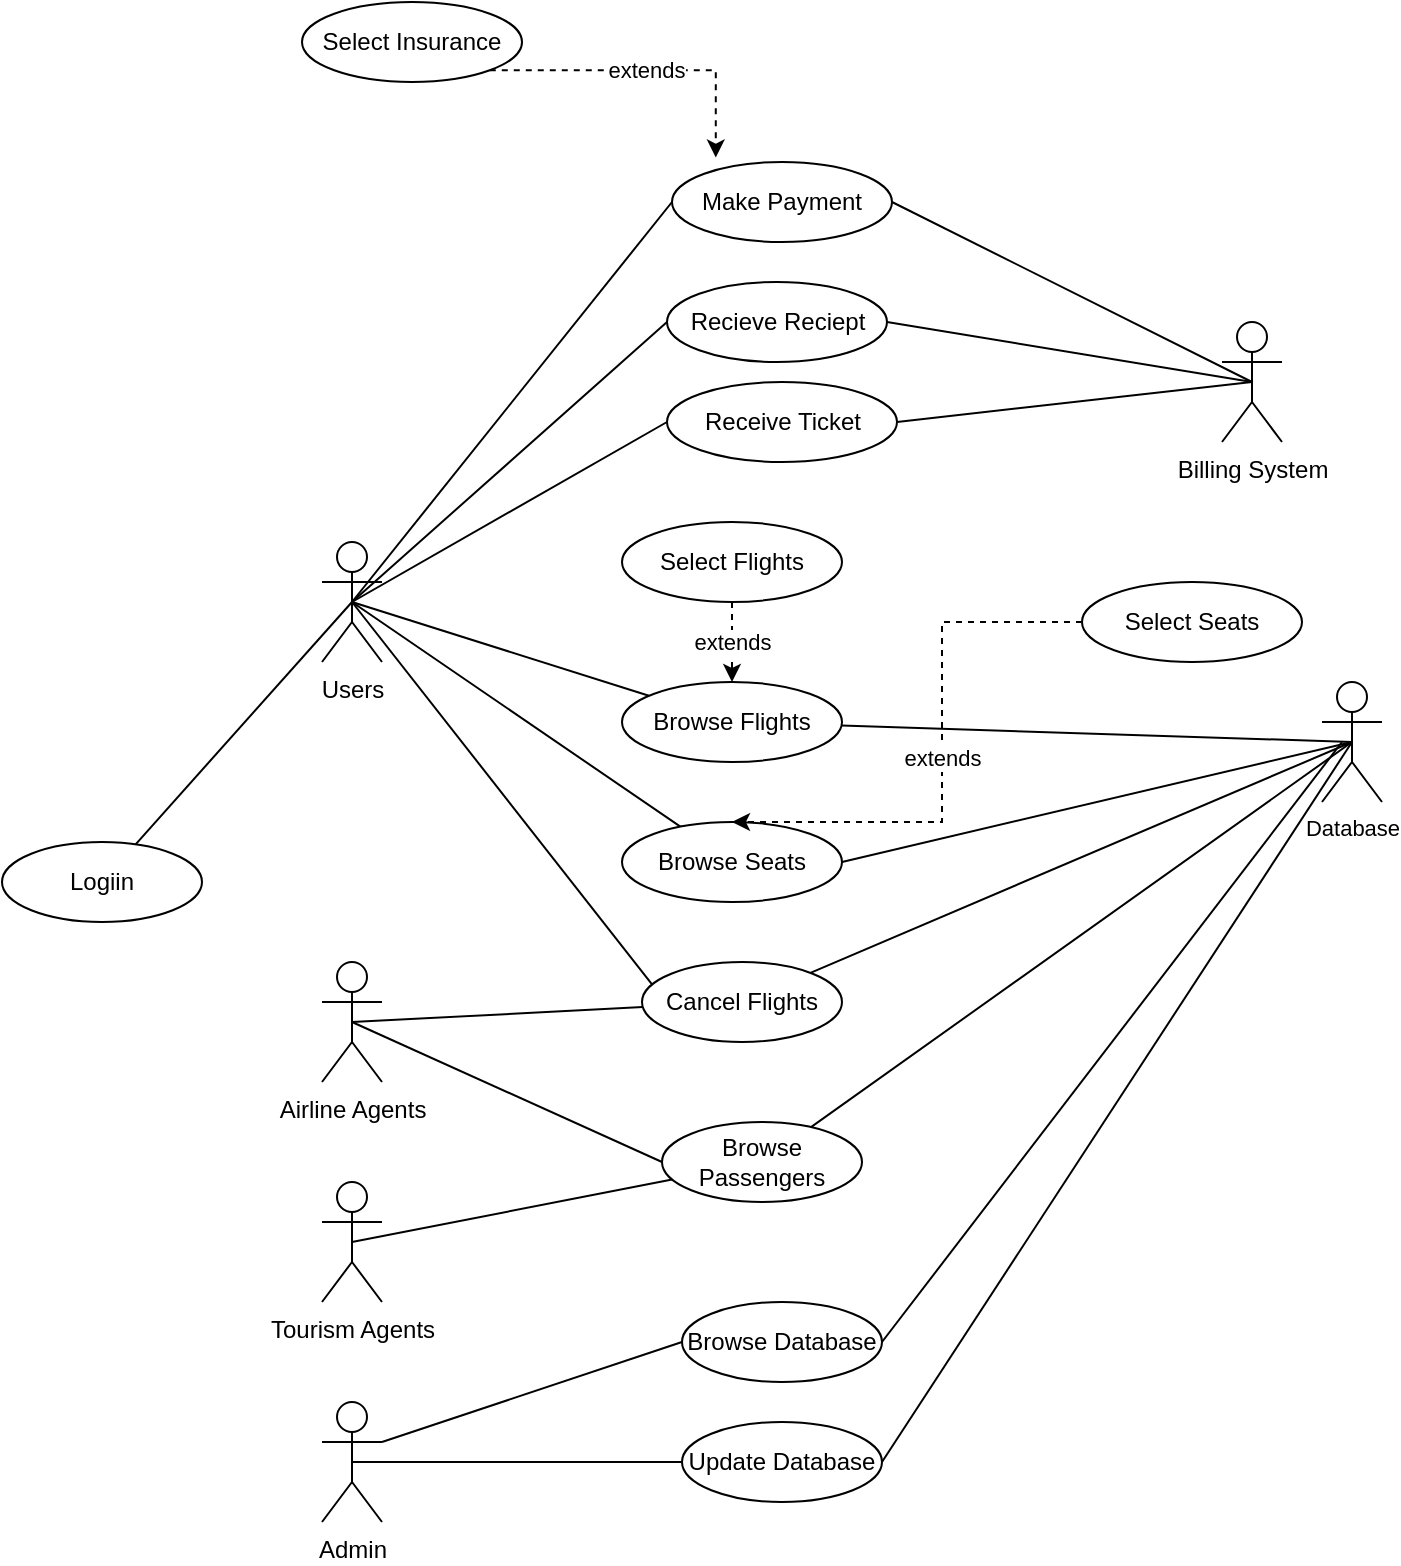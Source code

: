 <mxfile version="22.1.0" type="github">
  <diagram name="Page-1" id="CvHCoohPTtxOVz77Ymkh">
    <mxGraphModel dx="1750" dy="1082" grid="1" gridSize="10" guides="1" tooltips="1" connect="1" arrows="1" fold="1" page="1" pageScale="1" pageWidth="850" pageHeight="1100" math="0" shadow="0">
      <root>
        <mxCell id="0" />
        <mxCell id="1" parent="0" />
        <mxCell id="owy4EGWpPWJeNhBLW80_-42" value="Logiin" style="ellipse;whiteSpace=wrap;html=1;" vertex="1" parent="1">
          <mxGeometry x="80" y="490" width="100" height="40" as="geometry" />
        </mxCell>
        <mxCell id="owy4EGWpPWJeNhBLW80_-43" style="edgeStyle=none;shape=connector;rounded=0;orthogonalLoop=1;jettySize=auto;html=1;exitX=0.5;exitY=0.5;exitDx=0;exitDy=0;exitPerimeter=0;entryX=0;entryY=0.5;entryDx=0;entryDy=0;labelBackgroundColor=default;strokeColor=default;align=center;verticalAlign=middle;fontFamily=Helvetica;fontSize=11;fontColor=default;endArrow=none;" edge="1" parent="1" source="owy4EGWpPWJeNhBLW80_-46" target="owy4EGWpPWJeNhBLW80_-55">
          <mxGeometry relative="1" as="geometry" />
        </mxCell>
        <mxCell id="owy4EGWpPWJeNhBLW80_-44" style="edgeStyle=none;shape=connector;rounded=0;orthogonalLoop=1;jettySize=auto;html=1;exitX=0.5;exitY=0.5;exitDx=0;exitDy=0;exitPerimeter=0;labelBackgroundColor=default;strokeColor=default;align=center;verticalAlign=middle;fontFamily=Helvetica;fontSize=11;fontColor=default;endArrow=none;entryX=0.055;entryY=0.294;entryDx=0;entryDy=0;entryPerimeter=0;" edge="1" parent="1" source="owy4EGWpPWJeNhBLW80_-46" target="owy4EGWpPWJeNhBLW80_-76">
          <mxGeometry relative="1" as="geometry" />
        </mxCell>
        <mxCell id="owy4EGWpPWJeNhBLW80_-45" style="edgeStyle=none;shape=connector;rounded=0;orthogonalLoop=1;jettySize=auto;html=1;exitX=0.5;exitY=0.5;exitDx=0;exitDy=0;exitPerimeter=0;entryX=0;entryY=0.5;entryDx=0;entryDy=0;labelBackgroundColor=default;strokeColor=default;align=center;verticalAlign=middle;fontFamily=Helvetica;fontSize=11;fontColor=default;endArrow=none;" edge="1" parent="1" source="owy4EGWpPWJeNhBLW80_-46" target="owy4EGWpPWJeNhBLW80_-71">
          <mxGeometry relative="1" as="geometry" />
        </mxCell>
        <mxCell id="owy4EGWpPWJeNhBLW80_-46" value="Users" style="shape=umlActor;verticalLabelPosition=bottom;verticalAlign=top;html=1;outlineConnect=0;" vertex="1" parent="1">
          <mxGeometry x="240" y="340" width="30" height="60" as="geometry" />
        </mxCell>
        <mxCell id="owy4EGWpPWJeNhBLW80_-47" style="edgeStyle=none;shape=connector;rounded=0;orthogonalLoop=1;jettySize=auto;html=1;exitX=0.5;exitY=0.5;exitDx=0;exitDy=0;exitPerimeter=0;entryX=0;entryY=0.5;entryDx=0;entryDy=0;labelBackgroundColor=default;strokeColor=default;align=center;verticalAlign=middle;fontFamily=Helvetica;fontSize=11;fontColor=default;endArrow=none;" edge="1" parent="1" source="owy4EGWpPWJeNhBLW80_-48" target="owy4EGWpPWJeNhBLW80_-74">
          <mxGeometry relative="1" as="geometry" />
        </mxCell>
        <mxCell id="owy4EGWpPWJeNhBLW80_-48" value="Airline Agents" style="shape=umlActor;verticalLabelPosition=bottom;verticalAlign=top;html=1;outlineConnect=0;" vertex="1" parent="1">
          <mxGeometry x="240" y="550" width="30" height="60" as="geometry" />
        </mxCell>
        <mxCell id="owy4EGWpPWJeNhBLW80_-49" value="Tourism Agents" style="shape=umlActor;verticalLabelPosition=bottom;verticalAlign=top;html=1;outlineConnect=0;" vertex="1" parent="1">
          <mxGeometry x="240" y="660" width="30" height="60" as="geometry" />
        </mxCell>
        <mxCell id="owy4EGWpPWJeNhBLW80_-50" style="edgeStyle=none;shape=connector;rounded=0;orthogonalLoop=1;jettySize=auto;html=1;exitX=0.5;exitY=0.5;exitDx=0;exitDy=0;exitPerimeter=0;entryX=0;entryY=0.5;entryDx=0;entryDy=0;labelBackgroundColor=default;strokeColor=default;align=center;verticalAlign=middle;fontFamily=Helvetica;fontSize=11;fontColor=default;endArrow=none;" edge="1" parent="1" source="owy4EGWpPWJeNhBLW80_-51" target="owy4EGWpPWJeNhBLW80_-73">
          <mxGeometry relative="1" as="geometry" />
        </mxCell>
        <mxCell id="owy4EGWpPWJeNhBLW80_-51" value="Admin" style="shape=umlActor;verticalLabelPosition=bottom;verticalAlign=top;html=1;outlineConnect=0;" vertex="1" parent="1">
          <mxGeometry x="240" y="770" width="30" height="60" as="geometry" />
        </mxCell>
        <mxCell id="owy4EGWpPWJeNhBLW80_-52" value="Make Payment" style="ellipse;whiteSpace=wrap;html=1;" vertex="1" parent="1">
          <mxGeometry x="415" y="150" width="110" height="40" as="geometry" />
        </mxCell>
        <mxCell id="owy4EGWpPWJeNhBLW80_-53" value="Billing System" style="shape=umlActor;verticalLabelPosition=bottom;verticalAlign=top;html=1;outlineConnect=0;" vertex="1" parent="1">
          <mxGeometry x="690" y="230" width="30" height="60" as="geometry" />
        </mxCell>
        <mxCell id="owy4EGWpPWJeNhBLW80_-54" style="edgeStyle=none;shape=connector;rounded=0;orthogonalLoop=1;jettySize=auto;html=1;exitX=1;exitY=0.5;exitDx=0;exitDy=0;labelBackgroundColor=default;strokeColor=default;align=center;verticalAlign=middle;fontFamily=Helvetica;fontSize=11;fontColor=default;endArrow=none;entryX=0.5;entryY=0.5;entryDx=0;entryDy=0;entryPerimeter=0;" edge="1" parent="1" source="owy4EGWpPWJeNhBLW80_-55" target="owy4EGWpPWJeNhBLW80_-53">
          <mxGeometry relative="1" as="geometry">
            <mxPoint x="680" y="300.0" as="targetPoint" />
          </mxGeometry>
        </mxCell>
        <mxCell id="owy4EGWpPWJeNhBLW80_-55" value="Recieve Reciept" style="ellipse;whiteSpace=wrap;html=1;" vertex="1" parent="1">
          <mxGeometry x="412.5" y="210" width="110" height="40" as="geometry" />
        </mxCell>
        <mxCell id="owy4EGWpPWJeNhBLW80_-56" value="Select Insurance" style="ellipse;whiteSpace=wrap;html=1;" vertex="1" parent="1">
          <mxGeometry x="230" y="70" width="110" height="40" as="geometry" />
        </mxCell>
        <mxCell id="owy4EGWpPWJeNhBLW80_-57" value="extends" style="edgeStyle=orthogonalEdgeStyle;rounded=0;orthogonalLoop=1;jettySize=auto;html=1;exitX=1;exitY=1;exitDx=0;exitDy=0;entryX=0.199;entryY=-0.056;entryDx=0;entryDy=0;entryPerimeter=0;dashed=1;" edge="1" parent="1" source="owy4EGWpPWJeNhBLW80_-56" target="owy4EGWpPWJeNhBLW80_-52">
          <mxGeometry relative="1" as="geometry" />
        </mxCell>
        <mxCell id="owy4EGWpPWJeNhBLW80_-58" value="" style="endArrow=none;html=1;rounded=0;exitX=0.5;exitY=0.5;exitDx=0;exitDy=0;exitPerimeter=0;entryX=0;entryY=0.5;entryDx=0;entryDy=0;" edge="1" parent="1" source="owy4EGWpPWJeNhBLW80_-46" target="owy4EGWpPWJeNhBLW80_-52">
          <mxGeometry width="50" height="50" relative="1" as="geometry">
            <mxPoint x="410" y="380" as="sourcePoint" />
            <mxPoint x="460" y="330" as="targetPoint" />
          </mxGeometry>
        </mxCell>
        <mxCell id="owy4EGWpPWJeNhBLW80_-59" style="edgeStyle=none;shape=connector;rounded=0;orthogonalLoop=1;jettySize=auto;html=1;exitX=1;exitY=0.5;exitDx=0;exitDy=0;entryX=0.5;entryY=0.5;entryDx=0;entryDy=0;entryPerimeter=0;labelBackgroundColor=default;strokeColor=default;align=center;verticalAlign=middle;fontFamily=Helvetica;fontSize=11;fontColor=default;endArrow=none;" edge="1" parent="1" source="owy4EGWpPWJeNhBLW80_-52" target="owy4EGWpPWJeNhBLW80_-53">
          <mxGeometry relative="1" as="geometry" />
        </mxCell>
        <mxCell id="owy4EGWpPWJeNhBLW80_-60" value="Browse Flights" style="ellipse;whiteSpace=wrap;html=1;" vertex="1" parent="1">
          <mxGeometry x="390" y="410" width="110" height="40" as="geometry" />
        </mxCell>
        <mxCell id="owy4EGWpPWJeNhBLW80_-61" value="Browse Seats" style="ellipse;whiteSpace=wrap;html=1;" vertex="1" parent="1">
          <mxGeometry x="390" y="480" width="110" height="40" as="geometry" />
        </mxCell>
        <mxCell id="owy4EGWpPWJeNhBLW80_-62" value="Database" style="shape=umlActor;verticalLabelPosition=bottom;verticalAlign=top;html=1;outlineConnect=0;fontFamily=Helvetica;fontSize=11;fontColor=default;" vertex="1" parent="1">
          <mxGeometry x="740" y="410" width="30" height="60" as="geometry" />
        </mxCell>
        <mxCell id="owy4EGWpPWJeNhBLW80_-63" value="extends" style="edgeStyle=orthogonalEdgeStyle;rounded=0;orthogonalLoop=1;jettySize=auto;html=1;endArrow=classic;endFill=1;dashed=1;" edge="1" parent="1" source="owy4EGWpPWJeNhBLW80_-64" target="owy4EGWpPWJeNhBLW80_-60">
          <mxGeometry relative="1" as="geometry" />
        </mxCell>
        <mxCell id="owy4EGWpPWJeNhBLW80_-64" value="Select Flights" style="ellipse;whiteSpace=wrap;html=1;" vertex="1" parent="1">
          <mxGeometry x="390" y="330" width="110" height="40" as="geometry" />
        </mxCell>
        <mxCell id="owy4EGWpPWJeNhBLW80_-65" value="extends" style="edgeStyle=orthogonalEdgeStyle;rounded=0;orthogonalLoop=1;jettySize=auto;html=1;endArrow=classic;endFill=1;dashed=1;" edge="1" parent="1" source="owy4EGWpPWJeNhBLW80_-66" target="owy4EGWpPWJeNhBLW80_-61">
          <mxGeometry relative="1" as="geometry">
            <mxPoint x="645" y="379.92" as="sourcePoint" />
            <mxPoint x="480" y="509.92" as="targetPoint" />
            <Array as="points">
              <mxPoint x="550" y="380" />
              <mxPoint x="550" y="480" />
              <mxPoint x="455" y="480" />
            </Array>
          </mxGeometry>
        </mxCell>
        <mxCell id="owy4EGWpPWJeNhBLW80_-66" value="Select Seats" style="ellipse;whiteSpace=wrap;html=1;" vertex="1" parent="1">
          <mxGeometry x="620" y="360" width="110" height="40" as="geometry" />
        </mxCell>
        <mxCell id="owy4EGWpPWJeNhBLW80_-67" style="edgeStyle=none;shape=connector;rounded=0;orthogonalLoop=1;jettySize=auto;html=1;exitX=1;exitY=0.5;exitDx=0;exitDy=0;entryX=0.5;entryY=0.5;entryDx=0;entryDy=0;entryPerimeter=0;labelBackgroundColor=default;strokeColor=default;align=center;verticalAlign=middle;fontFamily=Helvetica;fontSize=11;fontColor=default;endArrow=none;" edge="1" parent="1" source="owy4EGWpPWJeNhBLW80_-61" target="owy4EGWpPWJeNhBLW80_-62">
          <mxGeometry relative="1" as="geometry" />
        </mxCell>
        <mxCell id="owy4EGWpPWJeNhBLW80_-68" style="edgeStyle=none;shape=connector;rounded=0;orthogonalLoop=1;jettySize=auto;html=1;entryX=0.5;entryY=0.5;entryDx=0;entryDy=0;entryPerimeter=0;labelBackgroundColor=default;strokeColor=default;align=center;verticalAlign=middle;fontFamily=Helvetica;fontSize=11;fontColor=default;endArrow=none;" edge="1" parent="1" source="owy4EGWpPWJeNhBLW80_-60" target="owy4EGWpPWJeNhBLW80_-62">
          <mxGeometry relative="1" as="geometry">
            <mxPoint x="520" y="470" as="sourcePoint" />
            <mxPoint x="795" y="444.92" as="targetPoint" />
          </mxGeometry>
        </mxCell>
        <mxCell id="owy4EGWpPWJeNhBLW80_-69" value="" style="endArrow=none;html=1;rounded=0;entryX=0.5;entryY=0.5;entryDx=0;entryDy=0;entryPerimeter=0;" edge="1" parent="1" source="owy4EGWpPWJeNhBLW80_-42" target="owy4EGWpPWJeNhBLW80_-46">
          <mxGeometry width="50" height="50" relative="1" as="geometry">
            <mxPoint x="130" y="540" as="sourcePoint" />
            <mxPoint x="180" y="490" as="targetPoint" />
          </mxGeometry>
        </mxCell>
        <mxCell id="owy4EGWpPWJeNhBLW80_-70" value="" style="endArrow=none;html=1;rounded=0;entryX=0.5;entryY=0.5;entryDx=0;entryDy=0;entryPerimeter=0;" edge="1" parent="1" source="owy4EGWpPWJeNhBLW80_-60" target="owy4EGWpPWJeNhBLW80_-46">
          <mxGeometry width="50" height="50" relative="1" as="geometry">
            <mxPoint x="300" y="530" as="sourcePoint" />
            <mxPoint x="350" y="480" as="targetPoint" />
          </mxGeometry>
        </mxCell>
        <mxCell id="owy4EGWpPWJeNhBLW80_-71" value="Receive Ticket" style="ellipse;whiteSpace=wrap;html=1;" vertex="1" parent="1">
          <mxGeometry x="412.5" y="260" width="115" height="40" as="geometry" />
        </mxCell>
        <mxCell id="owy4EGWpPWJeNhBLW80_-72" value="" style="endArrow=none;html=1;rounded=0;exitX=0.5;exitY=0.5;exitDx=0;exitDy=0;exitPerimeter=0;" edge="1" parent="1" source="owy4EGWpPWJeNhBLW80_-46" target="owy4EGWpPWJeNhBLW80_-61">
          <mxGeometry width="50" height="50" relative="1" as="geometry">
            <mxPoint x="420" y="580" as="sourcePoint" />
            <mxPoint x="470" y="530" as="targetPoint" />
          </mxGeometry>
        </mxCell>
        <mxCell id="owy4EGWpPWJeNhBLW80_-73" value="Update Database" style="ellipse;whiteSpace=wrap;html=1;" vertex="1" parent="1">
          <mxGeometry x="420" y="780" width="100" height="40" as="geometry" />
        </mxCell>
        <mxCell id="owy4EGWpPWJeNhBLW80_-74" value="Browse Passengers" style="ellipse;whiteSpace=wrap;html=1;" vertex="1" parent="1">
          <mxGeometry x="410" y="630" width="100" height="40" as="geometry" />
        </mxCell>
        <mxCell id="owy4EGWpPWJeNhBLW80_-75" value="Browse Database" style="ellipse;whiteSpace=wrap;html=1;" vertex="1" parent="1">
          <mxGeometry x="420" y="720" width="100" height="40" as="geometry" />
        </mxCell>
        <mxCell id="owy4EGWpPWJeNhBLW80_-76" value="Cancel Flights" style="ellipse;whiteSpace=wrap;html=1;" vertex="1" parent="1">
          <mxGeometry x="400" y="550" width="100" height="40" as="geometry" />
        </mxCell>
        <mxCell id="owy4EGWpPWJeNhBLW80_-77" value="" style="endArrow=none;html=1;rounded=0;exitX=0.5;exitY=0.5;exitDx=0;exitDy=0;exitPerimeter=0;" edge="1" parent="1" source="owy4EGWpPWJeNhBLW80_-48" target="owy4EGWpPWJeNhBLW80_-76">
          <mxGeometry width="50" height="50" relative="1" as="geometry">
            <mxPoint x="350" y="680" as="sourcePoint" />
            <mxPoint x="400" y="630" as="targetPoint" />
          </mxGeometry>
        </mxCell>
        <mxCell id="owy4EGWpPWJeNhBLW80_-78" style="edgeStyle=none;shape=connector;rounded=0;orthogonalLoop=1;jettySize=auto;html=1;labelBackgroundColor=default;strokeColor=default;align=center;verticalAlign=middle;fontFamily=Helvetica;fontSize=11;fontColor=default;endArrow=none;exitX=1;exitY=0.5;exitDx=0;exitDy=0;" edge="1" parent="1" source="owy4EGWpPWJeNhBLW80_-73">
          <mxGeometry relative="1" as="geometry">
            <mxPoint x="610" y="845" as="sourcePoint" />
            <mxPoint x="755" y="440" as="targetPoint" />
          </mxGeometry>
        </mxCell>
        <mxCell id="owy4EGWpPWJeNhBLW80_-79" value="" style="endArrow=none;html=1;rounded=0;entryX=0.5;entryY=0.5;entryDx=0;entryDy=0;entryPerimeter=0;" edge="1" parent="1" source="owy4EGWpPWJeNhBLW80_-76" target="owy4EGWpPWJeNhBLW80_-62">
          <mxGeometry width="50" height="50" relative="1" as="geometry">
            <mxPoint x="600" y="590" as="sourcePoint" />
            <mxPoint x="650" y="540" as="targetPoint" />
          </mxGeometry>
        </mxCell>
        <mxCell id="owy4EGWpPWJeNhBLW80_-80" value="" style="endArrow=none;html=1;rounded=0;entryX=0.5;entryY=0.5;entryDx=0;entryDy=0;entryPerimeter=0;" edge="1" parent="1" source="owy4EGWpPWJeNhBLW80_-74" target="owy4EGWpPWJeNhBLW80_-62">
          <mxGeometry width="50" height="50" relative="1" as="geometry">
            <mxPoint x="580" y="640" as="sourcePoint" />
            <mxPoint x="630" y="590" as="targetPoint" />
          </mxGeometry>
        </mxCell>
        <mxCell id="owy4EGWpPWJeNhBLW80_-81" style="edgeStyle=none;shape=connector;rounded=0;orthogonalLoop=1;jettySize=auto;html=1;exitX=1;exitY=1;exitDx=0;exitDy=0;labelBackgroundColor=default;strokeColor=default;align=center;verticalAlign=middle;fontFamily=Helvetica;fontSize=11;fontColor=default;endArrow=none;exitPerimeter=0;entryX=0;entryY=0.5;entryDx=0;entryDy=0;" edge="1" parent="1" target="owy4EGWpPWJeNhBLW80_-75">
          <mxGeometry relative="1" as="geometry">
            <mxPoint x="270" y="790" as="sourcePoint" />
            <mxPoint x="490" y="820" as="targetPoint" />
          </mxGeometry>
        </mxCell>
        <mxCell id="owy4EGWpPWJeNhBLW80_-82" value="" style="endArrow=none;html=1;rounded=0;exitX=0.5;exitY=0.5;exitDx=0;exitDy=0;exitPerimeter=0;" edge="1" parent="1" source="owy4EGWpPWJeNhBLW80_-49" target="owy4EGWpPWJeNhBLW80_-74">
          <mxGeometry width="50" height="50" relative="1" as="geometry">
            <mxPoint x="320" y="710" as="sourcePoint" />
            <mxPoint x="370" y="660" as="targetPoint" />
          </mxGeometry>
        </mxCell>
        <mxCell id="owy4EGWpPWJeNhBLW80_-83" style="edgeStyle=none;shape=connector;rounded=0;orthogonalLoop=1;jettySize=auto;html=1;labelBackgroundColor=default;strokeColor=default;align=center;verticalAlign=middle;fontFamily=Helvetica;fontSize=11;fontColor=default;endArrow=none;exitX=1;exitY=0.5;exitDx=0;exitDy=0;" edge="1" parent="1" source="owy4EGWpPWJeNhBLW80_-75">
          <mxGeometry relative="1" as="geometry">
            <mxPoint x="600" y="870" as="sourcePoint" />
            <mxPoint x="750" y="440" as="targetPoint" />
          </mxGeometry>
        </mxCell>
        <mxCell id="owy4EGWpPWJeNhBLW80_-84" style="edgeStyle=none;shape=connector;rounded=0;orthogonalLoop=1;jettySize=auto;html=1;exitX=1;exitY=0.5;exitDx=0;exitDy=0;entryX=0.5;entryY=0.5;entryDx=0;entryDy=0;entryPerimeter=0;labelBackgroundColor=default;strokeColor=default;align=center;verticalAlign=middle;fontFamily=Helvetica;fontSize=11;fontColor=default;endArrow=none;" edge="1" parent="1" source="owy4EGWpPWJeNhBLW80_-71" target="owy4EGWpPWJeNhBLW80_-53">
          <mxGeometry relative="1" as="geometry" />
        </mxCell>
      </root>
    </mxGraphModel>
  </diagram>
</mxfile>
